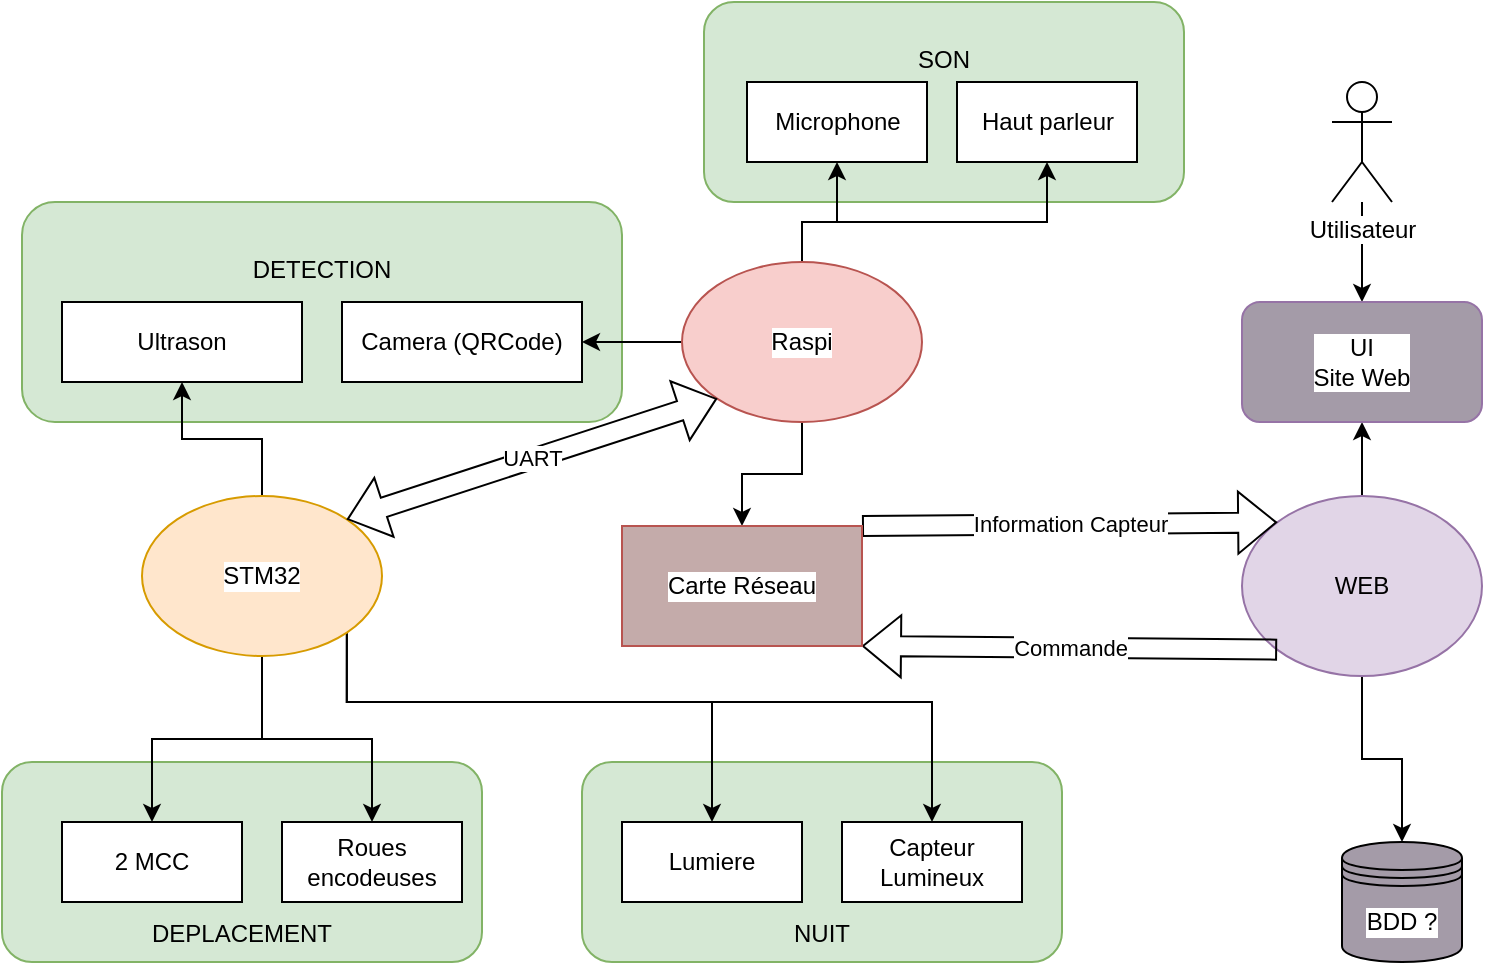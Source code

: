 <mxfile version="20.8.8" type="device"><diagram name="Page-1" id="yaLrfIip9nbCTO74M2_N"><mxGraphModel dx="1188" dy="638" grid="1" gridSize="10" guides="1" tooltips="1" connect="1" arrows="1" fold="1" page="1" pageScale="1" pageWidth="850" pageHeight="1100" math="0" shadow="0"><root><mxCell id="0"/><mxCell id="1" parent="0"/><mxCell id="zbkon6g1V1FsAqb2zm5t-49" value="SON&lt;br&gt;&lt;br&gt;&lt;br&gt;&lt;br&gt;" style="rounded=1;whiteSpace=wrap;html=1;fillColor=#d5e8d4;strokeColor=#82b366;" vertex="1" parent="1"><mxGeometry x="391" y="90" width="240" height="100" as="geometry"/></mxCell><mxCell id="zbkon6g1V1FsAqb2zm5t-42" value="&lt;br&gt;&lt;br&gt;&lt;br&gt;&lt;br&gt;&lt;br&gt;NUIT" style="rounded=1;whiteSpace=wrap;html=1;fillColor=#d5e8d4;strokeColor=#82b366;align=center;" vertex="1" parent="1"><mxGeometry x="330" y="470" width="240" height="100" as="geometry"/></mxCell><mxCell id="zbkon6g1V1FsAqb2zm5t-4" value="DETECTION&lt;br&gt;&lt;br&gt;&lt;br&gt;&lt;br&gt;" style="rounded=1;whiteSpace=wrap;html=1;fillColor=#d5e8d4;strokeColor=#82b366;align=center;" vertex="1" parent="1"><mxGeometry x="50" y="190" width="300" height="110" as="geometry"/></mxCell><mxCell id="zbkon6g1V1FsAqb2zm5t-5" value="&lt;br&gt;&lt;br&gt;&lt;br&gt;&lt;br&gt;&lt;br&gt;DEPLACEMENT" style="rounded=1;whiteSpace=wrap;html=1;fillColor=#d5e8d4;strokeColor=#82b366;" vertex="1" parent="1"><mxGeometry x="40" y="470" width="240" height="100" as="geometry"/></mxCell><mxCell id="zbkon6g1V1FsAqb2zm5t-24" style="edgeStyle=orthogonalEdgeStyle;rounded=0;orthogonalLoop=1;jettySize=auto;html=1;entryX=0.5;entryY=1;entryDx=0;entryDy=0;" edge="1" parent="1" source="zbkon6g1V1FsAqb2zm5t-9" target="zbkon6g1V1FsAqb2zm5t-21"><mxGeometry relative="1" as="geometry"/></mxCell><mxCell id="zbkon6g1V1FsAqb2zm5t-55" style="edgeStyle=orthogonalEdgeStyle;rounded=0;orthogonalLoop=1;jettySize=auto;html=1;exitX=0.5;exitY=1;exitDx=0;exitDy=0;entryX=0.5;entryY=0;entryDx=0;entryDy=0;fontColor=none;" edge="1" parent="1" source="zbkon6g1V1FsAqb2zm5t-9" target="zbkon6g1V1FsAqb2zm5t-54"><mxGeometry relative="1" as="geometry"/></mxCell><mxCell id="zbkon6g1V1FsAqb2zm5t-9" value="WEB" style="ellipse;whiteSpace=wrap;html=1;fillColor=#e1d5e7;strokeColor=#9673a6;" vertex="1" parent="1"><mxGeometry x="660" y="337" width="120" height="90" as="geometry"/></mxCell><mxCell id="zbkon6g1V1FsAqb2zm5t-13" value="Information Capteur" style="shape=flexArrow;endArrow=classic;html=1;rounded=0;entryX=0;entryY=0;entryDx=0;entryDy=0;exitX=1;exitY=0;exitDx=0;exitDy=0;" edge="1" parent="1" source="zbkon6g1V1FsAqb2zm5t-28" target="zbkon6g1V1FsAqb2zm5t-9"><mxGeometry width="50" height="50" relative="1" as="geometry"><mxPoint x="411" y="350" as="sourcePoint"/><mxPoint x="460" y="330" as="targetPoint"/></mxGeometry></mxCell><mxCell id="zbkon6g1V1FsAqb2zm5t-14" value="Commande" style="shape=flexArrow;endArrow=classic;html=1;rounded=0;exitX=0;exitY=1;exitDx=0;exitDy=0;entryX=1;entryY=1;entryDx=0;entryDy=0;" edge="1" parent="1" source="zbkon6g1V1FsAqb2zm5t-9" target="zbkon6g1V1FsAqb2zm5t-28"><mxGeometry width="50" height="50" relative="1" as="geometry"><mxPoint x="410" y="380" as="sourcePoint"/><mxPoint x="411" y="410" as="targetPoint"/></mxGeometry></mxCell><mxCell id="zbkon6g1V1FsAqb2zm5t-25" style="edgeStyle=orthogonalEdgeStyle;rounded=0;orthogonalLoop=1;jettySize=auto;html=1;" edge="1" parent="1" source="zbkon6g1V1FsAqb2zm5t-20" target="zbkon6g1V1FsAqb2zm5t-21"><mxGeometry relative="1" as="geometry"/></mxCell><mxCell id="zbkon6g1V1FsAqb2zm5t-20" value="Utilisateur" style="shape=umlActor;verticalLabelPosition=bottom;verticalAlign=top;html=1;outlineConnect=0;labelBackgroundColor=#FFFFFF;" vertex="1" parent="1"><mxGeometry x="705" y="130" width="30" height="60" as="geometry"/></mxCell><mxCell id="zbkon6g1V1FsAqb2zm5t-21" value="UI&lt;br&gt;Site Web" style="rounded=1;whiteSpace=wrap;html=1;labelBackgroundColor=#FFFFFF;fillColor=#A49BA8;strokeColor=#9673a6;" vertex="1" parent="1"><mxGeometry x="660" y="240" width="120" height="60" as="geometry"/></mxCell><mxCell id="zbkon6g1V1FsAqb2zm5t-29" style="edgeStyle=orthogonalEdgeStyle;rounded=0;orthogonalLoop=1;jettySize=auto;html=1;" edge="1" parent="1" source="zbkon6g1V1FsAqb2zm5t-27" target="zbkon6g1V1FsAqb2zm5t-28"><mxGeometry relative="1" as="geometry"/></mxCell><mxCell id="zbkon6g1V1FsAqb2zm5t-32" style="edgeStyle=orthogonalEdgeStyle;rounded=0;orthogonalLoop=1;jettySize=auto;html=1;entryX=1;entryY=0.5;entryDx=0;entryDy=0;" edge="1" parent="1" source="zbkon6g1V1FsAqb2zm5t-27" target="zbkon6g1V1FsAqb2zm5t-30"><mxGeometry relative="1" as="geometry"/></mxCell><mxCell id="zbkon6g1V1FsAqb2zm5t-52" style="edgeStyle=orthogonalEdgeStyle;rounded=0;orthogonalLoop=1;jettySize=auto;html=1;entryX=0.5;entryY=1;entryDx=0;entryDy=0;" edge="1" parent="1" source="zbkon6g1V1FsAqb2zm5t-27" target="zbkon6g1V1FsAqb2zm5t-50"><mxGeometry relative="1" as="geometry"><Array as="points"><mxPoint x="440" y="200"/><mxPoint x="458" y="200"/></Array></mxGeometry></mxCell><mxCell id="zbkon6g1V1FsAqb2zm5t-53" style="edgeStyle=orthogonalEdgeStyle;rounded=0;orthogonalLoop=1;jettySize=auto;html=1;entryX=0.5;entryY=1;entryDx=0;entryDy=0;" edge="1" parent="1" source="zbkon6g1V1FsAqb2zm5t-27" target="zbkon6g1V1FsAqb2zm5t-51"><mxGeometry relative="1" as="geometry"><Array as="points"><mxPoint x="440" y="200"/><mxPoint x="562" y="200"/></Array></mxGeometry></mxCell><mxCell id="zbkon6g1V1FsAqb2zm5t-27" value="Raspi" style="ellipse;whiteSpace=wrap;html=1;labelBackgroundColor=#FFFFFF;fillColor=#f8cecc;strokeColor=#b85450;" vertex="1" parent="1"><mxGeometry x="380" y="220" width="120" height="80" as="geometry"/></mxCell><mxCell id="zbkon6g1V1FsAqb2zm5t-28" value="Carte Réseau" style="rounded=0;whiteSpace=wrap;html=1;labelBackgroundColor=#FFFFFF;fillColor=#C4ABAA;strokeColor=#b85450;" vertex="1" parent="1"><mxGeometry x="350" y="352" width="120" height="60" as="geometry"/></mxCell><mxCell id="zbkon6g1V1FsAqb2zm5t-30" value="Camera (QRCode)" style="rounded=0;whiteSpace=wrap;html=1;labelBackgroundColor=#FFFFFF;" vertex="1" parent="1"><mxGeometry x="210" y="240" width="120" height="40" as="geometry"/></mxCell><mxCell id="zbkon6g1V1FsAqb2zm5t-31" value="Ultrason" style="rounded=0;whiteSpace=wrap;html=1;labelBackgroundColor=#FFFFFF;" vertex="1" parent="1"><mxGeometry x="70" y="240" width="120" height="40" as="geometry"/></mxCell><mxCell id="zbkon6g1V1FsAqb2zm5t-34" style="edgeStyle=orthogonalEdgeStyle;rounded=0;orthogonalLoop=1;jettySize=auto;html=1;" edge="1" parent="1" source="zbkon6g1V1FsAqb2zm5t-33" target="zbkon6g1V1FsAqb2zm5t-31"><mxGeometry relative="1" as="geometry"/></mxCell><mxCell id="zbkon6g1V1FsAqb2zm5t-37" style="edgeStyle=orthogonalEdgeStyle;rounded=0;orthogonalLoop=1;jettySize=auto;html=1;" edge="1" parent="1" source="zbkon6g1V1FsAqb2zm5t-33" target="zbkon6g1V1FsAqb2zm5t-35"><mxGeometry relative="1" as="geometry"/></mxCell><mxCell id="zbkon6g1V1FsAqb2zm5t-38" style="edgeStyle=orthogonalEdgeStyle;rounded=0;orthogonalLoop=1;jettySize=auto;html=1;" edge="1" parent="1" source="zbkon6g1V1FsAqb2zm5t-33" target="zbkon6g1V1FsAqb2zm5t-36"><mxGeometry relative="1" as="geometry"/></mxCell><mxCell id="zbkon6g1V1FsAqb2zm5t-47" style="edgeStyle=orthogonalEdgeStyle;rounded=0;orthogonalLoop=1;jettySize=auto;html=1;exitX=1;exitY=1;exitDx=0;exitDy=0;entryX=0.5;entryY=0;entryDx=0;entryDy=0;" edge="1" parent="1" source="zbkon6g1V1FsAqb2zm5t-33" target="zbkon6g1V1FsAqb2zm5t-44"><mxGeometry relative="1" as="geometry"><Array as="points"><mxPoint x="212" y="440"/><mxPoint x="505" y="440"/></Array></mxGeometry></mxCell><mxCell id="zbkon6g1V1FsAqb2zm5t-48" style="edgeStyle=orthogonalEdgeStyle;rounded=0;orthogonalLoop=1;jettySize=auto;html=1;exitX=1;exitY=1;exitDx=0;exitDy=0;entryX=0.5;entryY=0;entryDx=0;entryDy=0;" edge="1" parent="1" source="zbkon6g1V1FsAqb2zm5t-33" target="zbkon6g1V1FsAqb2zm5t-43"><mxGeometry relative="1" as="geometry"><Array as="points"><mxPoint x="212" y="440"/><mxPoint x="395" y="440"/></Array></mxGeometry></mxCell><mxCell id="zbkon6g1V1FsAqb2zm5t-33" value="STM32" style="ellipse;whiteSpace=wrap;html=1;labelBackgroundColor=#FFFFFF;fillColor=#ffe6cc;strokeColor=#d79b00;" vertex="1" parent="1"><mxGeometry x="110" y="337" width="120" height="80" as="geometry"/></mxCell><mxCell id="zbkon6g1V1FsAqb2zm5t-35" value="2 MCC" style="rounded=0;whiteSpace=wrap;html=1;labelBackgroundColor=#FFFFFF;" vertex="1" parent="1"><mxGeometry x="70" y="500" width="90" height="40" as="geometry"/></mxCell><mxCell id="zbkon6g1V1FsAqb2zm5t-36" value="Roues encodeuses" style="rounded=0;whiteSpace=wrap;html=1;labelBackgroundColor=#FFFFFF;" vertex="1" parent="1"><mxGeometry x="180" y="500" width="90" height="40" as="geometry"/></mxCell><mxCell id="zbkon6g1V1FsAqb2zm5t-39" value="UART" style="shape=flexArrow;endArrow=classic;startArrow=classic;html=1;rounded=0;exitX=1;exitY=0;exitDx=0;exitDy=0;entryX=0;entryY=1;entryDx=0;entryDy=0;" edge="1" parent="1" source="zbkon6g1V1FsAqb2zm5t-33" target="zbkon6g1V1FsAqb2zm5t-27"><mxGeometry width="100" height="100" relative="1" as="geometry"><mxPoint x="350" y="440" as="sourcePoint"/><mxPoint x="450" y="340" as="targetPoint"/></mxGeometry></mxCell><mxCell id="zbkon6g1V1FsAqb2zm5t-43" value="Lumiere" style="rounded=0;whiteSpace=wrap;html=1;labelBackgroundColor=#FFFFFF;" vertex="1" parent="1"><mxGeometry x="350" y="500" width="90" height="40" as="geometry"/></mxCell><mxCell id="zbkon6g1V1FsAqb2zm5t-44" value="Capteur&lt;br&gt;Lumineux" style="rounded=0;whiteSpace=wrap;html=1;labelBackgroundColor=#FFFFFF;" vertex="1" parent="1"><mxGeometry x="460" y="500" width="90" height="40" as="geometry"/></mxCell><mxCell id="zbkon6g1V1FsAqb2zm5t-50" value="Microphone" style="rounded=0;whiteSpace=wrap;html=1;labelBackgroundColor=#FFFFFF;" vertex="1" parent="1"><mxGeometry x="412.5" y="130" width="90" height="40" as="geometry"/></mxCell><mxCell id="zbkon6g1V1FsAqb2zm5t-51" value="Haut parleur" style="rounded=0;whiteSpace=wrap;html=1;labelBackgroundColor=#FFFFFF;" vertex="1" parent="1"><mxGeometry x="517.5" y="130" width="90" height="40" as="geometry"/></mxCell><mxCell id="zbkon6g1V1FsAqb2zm5t-54" value="BDD ?" style="shape=datastore;whiteSpace=wrap;html=1;labelBackgroundColor=#FFFFFF;fontColor=none;fillColor=#A49BA8;gradientColor=none;" vertex="1" parent="1"><mxGeometry x="710" y="510" width="60" height="60" as="geometry"/></mxCell></root></mxGraphModel></diagram></mxfile>